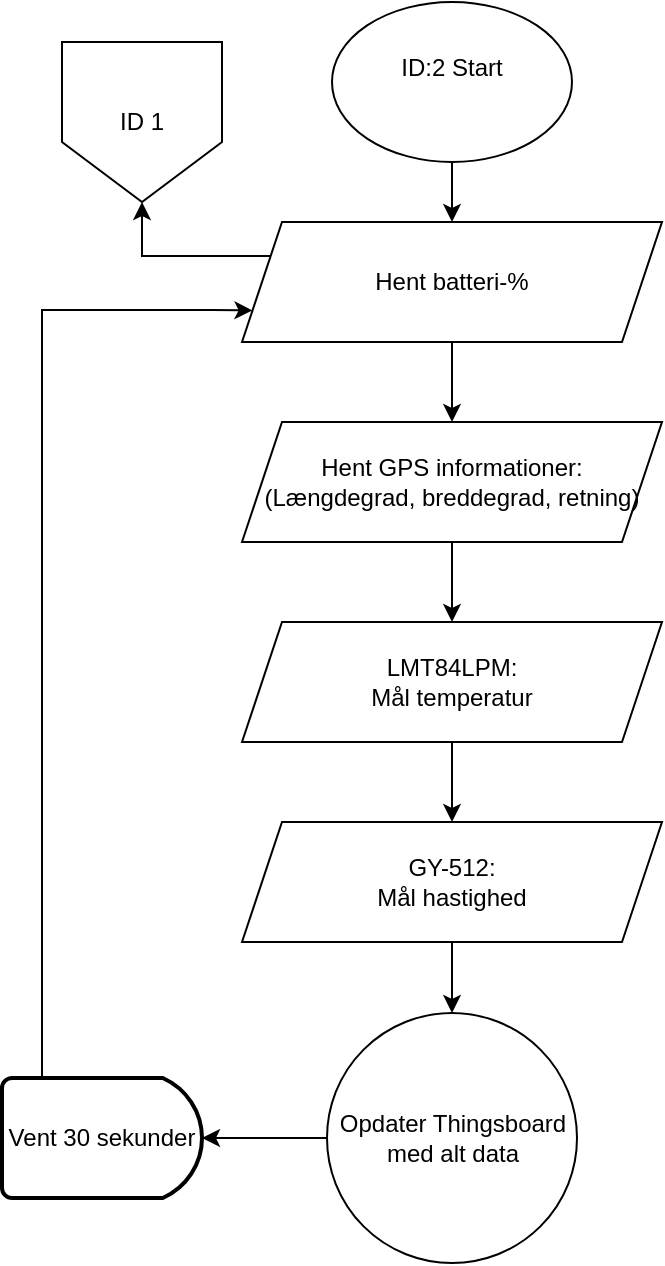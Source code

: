 <mxfile version="24.9.3">
  <diagram name="Side-1" id="q0ZUMYnR-T5BMUQJpofd">
    <mxGraphModel dx="269" dy="522" grid="1" gridSize="10" guides="1" tooltips="1" connect="1" arrows="1" fold="1" page="1" pageScale="1" pageWidth="10" pageHeight="10" math="0" shadow="0">
      <root>
        <mxCell id="0" />
        <mxCell id="1" parent="0" />
        <mxCell id="8Ck_iy74A5BxxzvG4s4q-22" value="" style="edgeStyle=orthogonalEdgeStyle;rounded=0;orthogonalLoop=1;jettySize=auto;html=1;" edge="1" parent="1" source="8Ck_iy74A5BxxzvG4s4q-23" target="8Ck_iy74A5BxxzvG4s4q-24">
          <mxGeometry relative="1" as="geometry" />
        </mxCell>
        <mxCell id="8Ck_iy74A5BxxzvG4s4q-23" value="ID:2 Start&lt;div&gt;&lt;br&gt;&lt;/div&gt;" style="ellipse;whiteSpace=wrap;html=1;" vertex="1" parent="1">
          <mxGeometry x="345" y="140" width="120" height="80" as="geometry" />
        </mxCell>
        <mxCell id="8Ck_iy74A5BxxzvG4s4q-45" style="edgeStyle=orthogonalEdgeStyle;rounded=0;orthogonalLoop=1;jettySize=auto;html=1;exitX=0;exitY=0.25;exitDx=0;exitDy=0;entryX=0.5;entryY=1;entryDx=0;entryDy=0;" edge="1" parent="1" source="8Ck_iy74A5BxxzvG4s4q-24" target="8Ck_iy74A5BxxzvG4s4q-31">
          <mxGeometry relative="1" as="geometry" />
        </mxCell>
        <mxCell id="8Ck_iy74A5BxxzvG4s4q-24" value="Hent batteri-%" style="shape=parallelogram;perimeter=parallelogramPerimeter;whiteSpace=wrap;html=1;fixedSize=1;rounded=0;" vertex="1" parent="1">
          <mxGeometry x="300" y="250" width="210" height="60" as="geometry" />
        </mxCell>
        <mxCell id="8Ck_iy74A5BxxzvG4s4q-25" value="" style="edgeStyle=orthogonalEdgeStyle;rounded=0;orthogonalLoop=1;jettySize=auto;html=1;" edge="1" parent="1" source="8Ck_iy74A5BxxzvG4s4q-26" target="8Ck_iy74A5BxxzvG4s4q-37">
          <mxGeometry relative="1" as="geometry" />
        </mxCell>
        <mxCell id="8Ck_iy74A5BxxzvG4s4q-26" value="Opdater Thingsboard med alt data" style="ellipse;whiteSpace=wrap;html=1;aspect=fixed;" vertex="1" parent="1">
          <mxGeometry x="342.5" y="645.5" width="125" height="125" as="geometry" />
        </mxCell>
        <mxCell id="8Ck_iy74A5BxxzvG4s4q-27" style="edgeStyle=orthogonalEdgeStyle;rounded=0;orthogonalLoop=1;jettySize=auto;html=1;entryX=0;entryY=0.75;entryDx=0;entryDy=0;exitX=0.4;exitY=0;exitDx=0;exitDy=0;exitPerimeter=0;" edge="1" parent="1" target="8Ck_iy74A5BxxzvG4s4q-24">
          <mxGeometry relative="1" as="geometry">
            <Array as="points">
              <mxPoint x="200" y="294" />
              <mxPoint x="285" y="294" />
            </Array>
            <mxPoint x="200" y="688" as="sourcePoint" />
            <mxPoint x="285.25" y="304.25" as="targetPoint" />
          </mxGeometry>
        </mxCell>
        <mxCell id="8Ck_iy74A5BxxzvG4s4q-28" value="" style="edgeStyle=orthogonalEdgeStyle;rounded=0;orthogonalLoop=1;jettySize=auto;html=1;" edge="1" parent="1" source="8Ck_iy74A5BxxzvG4s4q-29" target="8Ck_iy74A5BxxzvG4s4q-36">
          <mxGeometry relative="1" as="geometry" />
        </mxCell>
        <mxCell id="8Ck_iy74A5BxxzvG4s4q-29" value="&lt;div&gt;LMT84LPM:&lt;/div&gt;&lt;div&gt;Mål temperatur&lt;br&gt;&lt;/div&gt;" style="shape=parallelogram;perimeter=parallelogramPerimeter;whiteSpace=wrap;html=1;fixedSize=1;rounded=0;" vertex="1" parent="1">
          <mxGeometry x="300" y="450" width="210" height="60" as="geometry" />
        </mxCell>
        <mxCell id="8Ck_iy74A5BxxzvG4s4q-31" value="ID 1" style="shape=offPageConnector;whiteSpace=wrap;html=1;" vertex="1" parent="1">
          <mxGeometry x="210" y="160" width="80" height="80" as="geometry" />
        </mxCell>
        <mxCell id="8Ck_iy74A5BxxzvG4s4q-32" value="" style="edgeStyle=orthogonalEdgeStyle;rounded=0;orthogonalLoop=1;jettySize=auto;html=1;" edge="1" parent="1" source="8Ck_iy74A5BxxzvG4s4q-33" target="8Ck_iy74A5BxxzvG4s4q-29">
          <mxGeometry relative="1" as="geometry" />
        </mxCell>
        <mxCell id="8Ck_iy74A5BxxzvG4s4q-33" value="Hent GPS informationer:&lt;br&gt;(Længdegrad, breddegrad, retning)" style="shape=parallelogram;perimeter=parallelogramPerimeter;whiteSpace=wrap;html=1;fixedSize=1;" vertex="1" parent="1">
          <mxGeometry x="300" y="350" width="210" height="60" as="geometry" />
        </mxCell>
        <mxCell id="8Ck_iy74A5BxxzvG4s4q-34" value="" style="edgeStyle=orthogonalEdgeStyle;rounded=0;orthogonalLoop=1;jettySize=auto;html=1;" edge="1" parent="1" source="8Ck_iy74A5BxxzvG4s4q-36" target="8Ck_iy74A5BxxzvG4s4q-26">
          <mxGeometry relative="1" as="geometry" />
        </mxCell>
        <mxCell id="8Ck_iy74A5BxxzvG4s4q-36" value="GY-512:&lt;br&gt;Mål hastighed" style="shape=parallelogram;perimeter=parallelogramPerimeter;whiteSpace=wrap;html=1;fixedSize=1;rounded=0;" vertex="1" parent="1">
          <mxGeometry x="300" y="550" width="210" height="60" as="geometry" />
        </mxCell>
        <mxCell id="8Ck_iy74A5BxxzvG4s4q-37" value="Vent 30 sekunder" style="strokeWidth=2;html=1;shape=mxgraph.flowchart.delay;whiteSpace=wrap;" vertex="1" parent="1">
          <mxGeometry x="180" y="678" width="100" height="60" as="geometry" />
        </mxCell>
        <mxCell id="8Ck_iy74A5BxxzvG4s4q-40" value="" style="edgeStyle=orthogonalEdgeStyle;rounded=0;orthogonalLoop=1;jettySize=auto;html=1;" edge="1" parent="1" source="8Ck_iy74A5BxxzvG4s4q-24" target="8Ck_iy74A5BxxzvG4s4q-33">
          <mxGeometry relative="1" as="geometry" />
        </mxCell>
      </root>
    </mxGraphModel>
  </diagram>
</mxfile>
